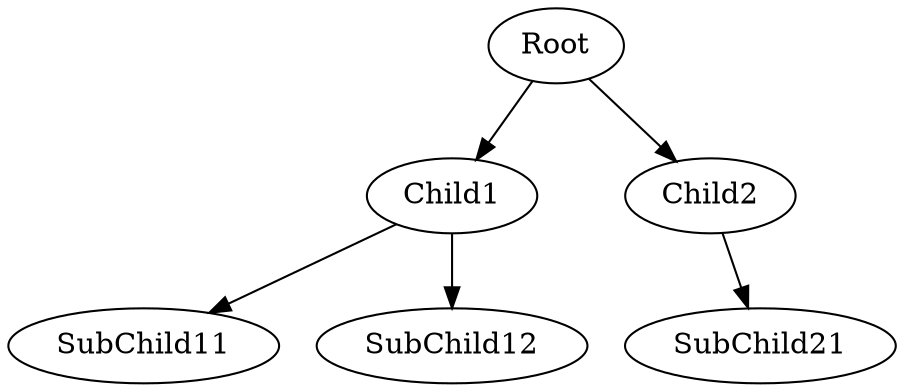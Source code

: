 digraph {
 Root -> Child1;
 Root -> Child2;
 Child1 -> SubChild11;
 Child1 -> SubChild12;
 Child2 -> SubChild21;
}
